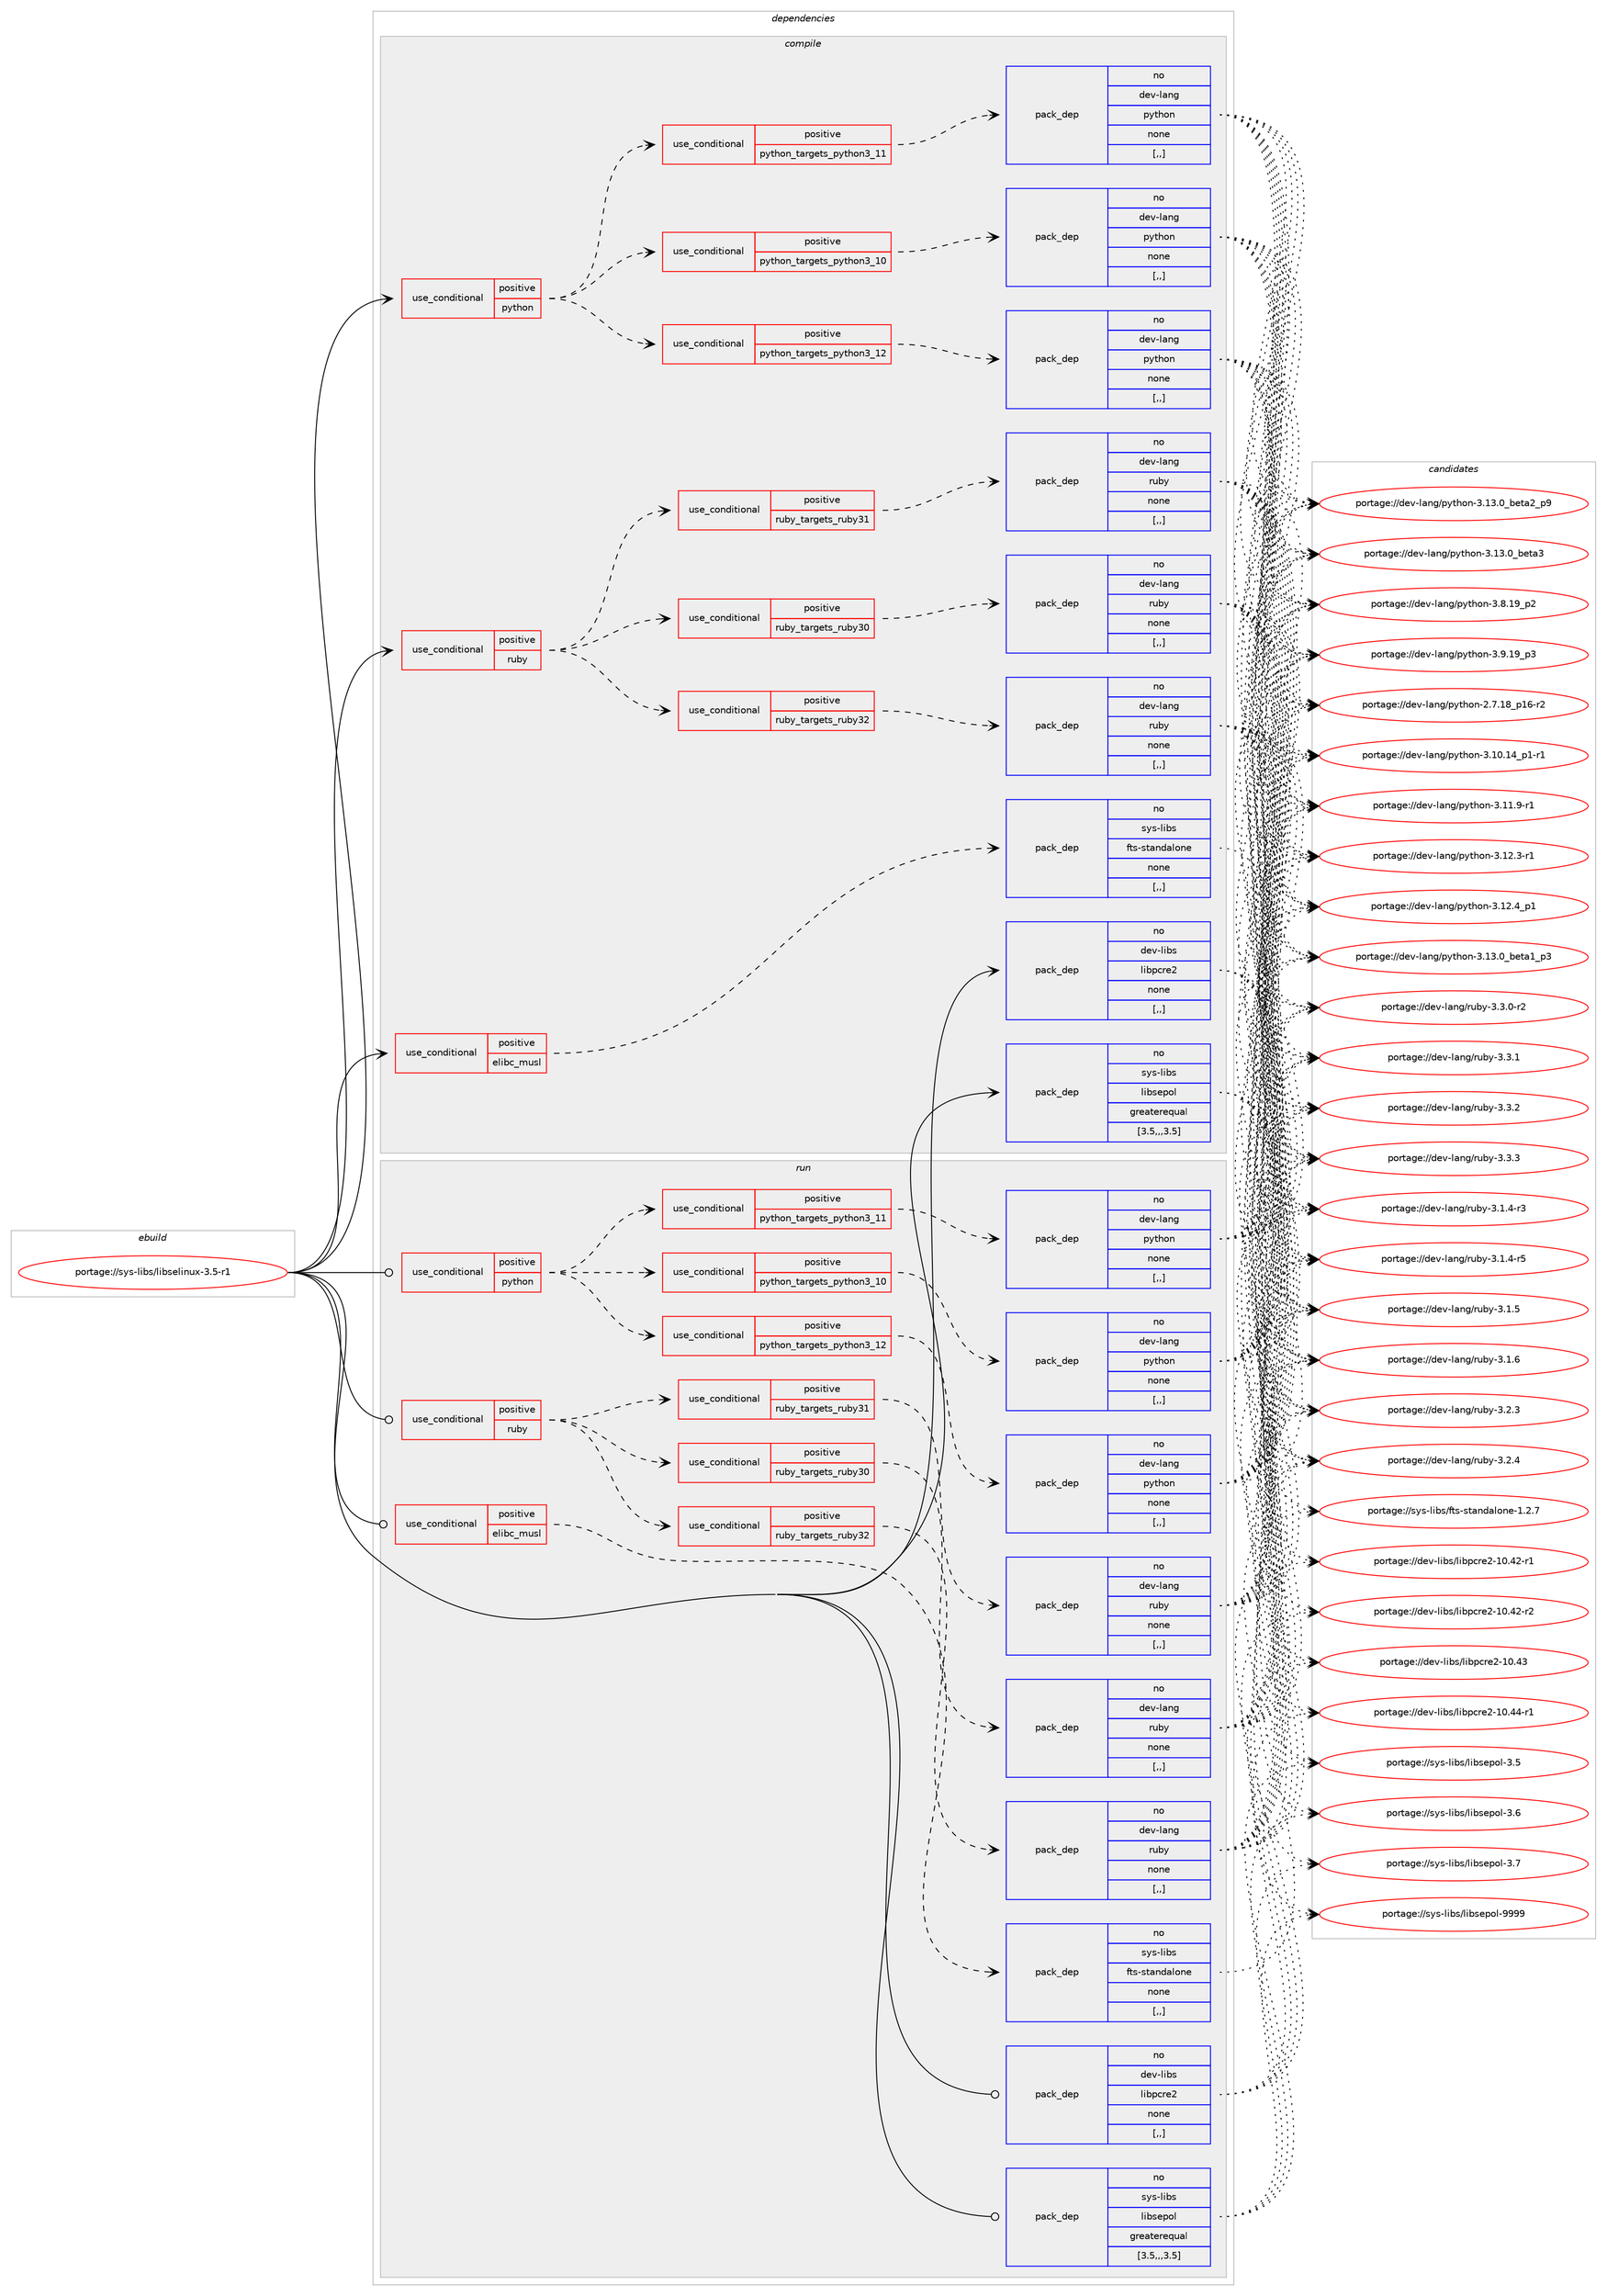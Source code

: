 digraph prolog {

# *************
# Graph options
# *************

newrank=true;
concentrate=true;
compound=true;
graph [rankdir=LR,fontname=Helvetica,fontsize=10,ranksep=1.5];#, ranksep=2.5, nodesep=0.2];
edge  [arrowhead=vee];
node  [fontname=Helvetica,fontsize=10];

# **********
# The ebuild
# **********

subgraph cluster_leftcol {
color=gray;
rank=same;
label=<<i>ebuild</i>>;
id [label="portage://sys-libs/libselinux-3.5-r1", color=red, width=4, href="../sys-libs/libselinux-3.5-r1.svg"];
}

# ****************
# The dependencies
# ****************

subgraph cluster_midcol {
color=gray;
label=<<i>dependencies</i>>;
subgraph cluster_compile {
fillcolor="#eeeeee";
style=filled;
label=<<i>compile</i>>;
subgraph cond114914 {
dependency431349 [label=<<TABLE BORDER="0" CELLBORDER="1" CELLSPACING="0" CELLPADDING="4"><TR><TD ROWSPAN="3" CELLPADDING="10">use_conditional</TD></TR><TR><TD>positive</TD></TR><TR><TD>elibc_musl</TD></TR></TABLE>>, shape=none, color=red];
subgraph pack313510 {
dependency431350 [label=<<TABLE BORDER="0" CELLBORDER="1" CELLSPACING="0" CELLPADDING="4" WIDTH="220"><TR><TD ROWSPAN="6" CELLPADDING="30">pack_dep</TD></TR><TR><TD WIDTH="110">no</TD></TR><TR><TD>sys-libs</TD></TR><TR><TD>fts-standalone</TD></TR><TR><TD>none</TD></TR><TR><TD>[,,]</TD></TR></TABLE>>, shape=none, color=blue];
}
dependency431349:e -> dependency431350:w [weight=20,style="dashed",arrowhead="vee"];
}
id:e -> dependency431349:w [weight=20,style="solid",arrowhead="vee"];
subgraph cond114915 {
dependency431351 [label=<<TABLE BORDER="0" CELLBORDER="1" CELLSPACING="0" CELLPADDING="4"><TR><TD ROWSPAN="3" CELLPADDING="10">use_conditional</TD></TR><TR><TD>positive</TD></TR><TR><TD>python</TD></TR></TABLE>>, shape=none, color=red];
subgraph cond114916 {
dependency431352 [label=<<TABLE BORDER="0" CELLBORDER="1" CELLSPACING="0" CELLPADDING="4"><TR><TD ROWSPAN="3" CELLPADDING="10">use_conditional</TD></TR><TR><TD>positive</TD></TR><TR><TD>python_targets_python3_10</TD></TR></TABLE>>, shape=none, color=red];
subgraph pack313511 {
dependency431353 [label=<<TABLE BORDER="0" CELLBORDER="1" CELLSPACING="0" CELLPADDING="4" WIDTH="220"><TR><TD ROWSPAN="6" CELLPADDING="30">pack_dep</TD></TR><TR><TD WIDTH="110">no</TD></TR><TR><TD>dev-lang</TD></TR><TR><TD>python</TD></TR><TR><TD>none</TD></TR><TR><TD>[,,]</TD></TR></TABLE>>, shape=none, color=blue];
}
dependency431352:e -> dependency431353:w [weight=20,style="dashed",arrowhead="vee"];
}
dependency431351:e -> dependency431352:w [weight=20,style="dashed",arrowhead="vee"];
subgraph cond114917 {
dependency431354 [label=<<TABLE BORDER="0" CELLBORDER="1" CELLSPACING="0" CELLPADDING="4"><TR><TD ROWSPAN="3" CELLPADDING="10">use_conditional</TD></TR><TR><TD>positive</TD></TR><TR><TD>python_targets_python3_11</TD></TR></TABLE>>, shape=none, color=red];
subgraph pack313512 {
dependency431355 [label=<<TABLE BORDER="0" CELLBORDER="1" CELLSPACING="0" CELLPADDING="4" WIDTH="220"><TR><TD ROWSPAN="6" CELLPADDING="30">pack_dep</TD></TR><TR><TD WIDTH="110">no</TD></TR><TR><TD>dev-lang</TD></TR><TR><TD>python</TD></TR><TR><TD>none</TD></TR><TR><TD>[,,]</TD></TR></TABLE>>, shape=none, color=blue];
}
dependency431354:e -> dependency431355:w [weight=20,style="dashed",arrowhead="vee"];
}
dependency431351:e -> dependency431354:w [weight=20,style="dashed",arrowhead="vee"];
subgraph cond114918 {
dependency431356 [label=<<TABLE BORDER="0" CELLBORDER="1" CELLSPACING="0" CELLPADDING="4"><TR><TD ROWSPAN="3" CELLPADDING="10">use_conditional</TD></TR><TR><TD>positive</TD></TR><TR><TD>python_targets_python3_12</TD></TR></TABLE>>, shape=none, color=red];
subgraph pack313513 {
dependency431357 [label=<<TABLE BORDER="0" CELLBORDER="1" CELLSPACING="0" CELLPADDING="4" WIDTH="220"><TR><TD ROWSPAN="6" CELLPADDING="30">pack_dep</TD></TR><TR><TD WIDTH="110">no</TD></TR><TR><TD>dev-lang</TD></TR><TR><TD>python</TD></TR><TR><TD>none</TD></TR><TR><TD>[,,]</TD></TR></TABLE>>, shape=none, color=blue];
}
dependency431356:e -> dependency431357:w [weight=20,style="dashed",arrowhead="vee"];
}
dependency431351:e -> dependency431356:w [weight=20,style="dashed",arrowhead="vee"];
}
id:e -> dependency431351:w [weight=20,style="solid",arrowhead="vee"];
subgraph cond114919 {
dependency431358 [label=<<TABLE BORDER="0" CELLBORDER="1" CELLSPACING="0" CELLPADDING="4"><TR><TD ROWSPAN="3" CELLPADDING="10">use_conditional</TD></TR><TR><TD>positive</TD></TR><TR><TD>ruby</TD></TR></TABLE>>, shape=none, color=red];
subgraph cond114920 {
dependency431359 [label=<<TABLE BORDER="0" CELLBORDER="1" CELLSPACING="0" CELLPADDING="4"><TR><TD ROWSPAN="3" CELLPADDING="10">use_conditional</TD></TR><TR><TD>positive</TD></TR><TR><TD>ruby_targets_ruby30</TD></TR></TABLE>>, shape=none, color=red];
subgraph pack313514 {
dependency431360 [label=<<TABLE BORDER="0" CELLBORDER="1" CELLSPACING="0" CELLPADDING="4" WIDTH="220"><TR><TD ROWSPAN="6" CELLPADDING="30">pack_dep</TD></TR><TR><TD WIDTH="110">no</TD></TR><TR><TD>dev-lang</TD></TR><TR><TD>ruby</TD></TR><TR><TD>none</TD></TR><TR><TD>[,,]</TD></TR></TABLE>>, shape=none, color=blue];
}
dependency431359:e -> dependency431360:w [weight=20,style="dashed",arrowhead="vee"];
}
dependency431358:e -> dependency431359:w [weight=20,style="dashed",arrowhead="vee"];
subgraph cond114921 {
dependency431361 [label=<<TABLE BORDER="0" CELLBORDER="1" CELLSPACING="0" CELLPADDING="4"><TR><TD ROWSPAN="3" CELLPADDING="10">use_conditional</TD></TR><TR><TD>positive</TD></TR><TR><TD>ruby_targets_ruby31</TD></TR></TABLE>>, shape=none, color=red];
subgraph pack313515 {
dependency431362 [label=<<TABLE BORDER="0" CELLBORDER="1" CELLSPACING="0" CELLPADDING="4" WIDTH="220"><TR><TD ROWSPAN="6" CELLPADDING="30">pack_dep</TD></TR><TR><TD WIDTH="110">no</TD></TR><TR><TD>dev-lang</TD></TR><TR><TD>ruby</TD></TR><TR><TD>none</TD></TR><TR><TD>[,,]</TD></TR></TABLE>>, shape=none, color=blue];
}
dependency431361:e -> dependency431362:w [weight=20,style="dashed",arrowhead="vee"];
}
dependency431358:e -> dependency431361:w [weight=20,style="dashed",arrowhead="vee"];
subgraph cond114922 {
dependency431363 [label=<<TABLE BORDER="0" CELLBORDER="1" CELLSPACING="0" CELLPADDING="4"><TR><TD ROWSPAN="3" CELLPADDING="10">use_conditional</TD></TR><TR><TD>positive</TD></TR><TR><TD>ruby_targets_ruby32</TD></TR></TABLE>>, shape=none, color=red];
subgraph pack313516 {
dependency431364 [label=<<TABLE BORDER="0" CELLBORDER="1" CELLSPACING="0" CELLPADDING="4" WIDTH="220"><TR><TD ROWSPAN="6" CELLPADDING="30">pack_dep</TD></TR><TR><TD WIDTH="110">no</TD></TR><TR><TD>dev-lang</TD></TR><TR><TD>ruby</TD></TR><TR><TD>none</TD></TR><TR><TD>[,,]</TD></TR></TABLE>>, shape=none, color=blue];
}
dependency431363:e -> dependency431364:w [weight=20,style="dashed",arrowhead="vee"];
}
dependency431358:e -> dependency431363:w [weight=20,style="dashed",arrowhead="vee"];
}
id:e -> dependency431358:w [weight=20,style="solid",arrowhead="vee"];
subgraph pack313517 {
dependency431365 [label=<<TABLE BORDER="0" CELLBORDER="1" CELLSPACING="0" CELLPADDING="4" WIDTH="220"><TR><TD ROWSPAN="6" CELLPADDING="30">pack_dep</TD></TR><TR><TD WIDTH="110">no</TD></TR><TR><TD>dev-libs</TD></TR><TR><TD>libpcre2</TD></TR><TR><TD>none</TD></TR><TR><TD>[,,]</TD></TR></TABLE>>, shape=none, color=blue];
}
id:e -> dependency431365:w [weight=20,style="solid",arrowhead="vee"];
subgraph pack313518 {
dependency431366 [label=<<TABLE BORDER="0" CELLBORDER="1" CELLSPACING="0" CELLPADDING="4" WIDTH="220"><TR><TD ROWSPAN="6" CELLPADDING="30">pack_dep</TD></TR><TR><TD WIDTH="110">no</TD></TR><TR><TD>sys-libs</TD></TR><TR><TD>libsepol</TD></TR><TR><TD>greaterequal</TD></TR><TR><TD>[3.5,,,3.5]</TD></TR></TABLE>>, shape=none, color=blue];
}
id:e -> dependency431366:w [weight=20,style="solid",arrowhead="vee"];
}
subgraph cluster_compileandrun {
fillcolor="#eeeeee";
style=filled;
label=<<i>compile and run</i>>;
}
subgraph cluster_run {
fillcolor="#eeeeee";
style=filled;
label=<<i>run</i>>;
subgraph cond114923 {
dependency431367 [label=<<TABLE BORDER="0" CELLBORDER="1" CELLSPACING="0" CELLPADDING="4"><TR><TD ROWSPAN="3" CELLPADDING="10">use_conditional</TD></TR><TR><TD>positive</TD></TR><TR><TD>elibc_musl</TD></TR></TABLE>>, shape=none, color=red];
subgraph pack313519 {
dependency431368 [label=<<TABLE BORDER="0" CELLBORDER="1" CELLSPACING="0" CELLPADDING="4" WIDTH="220"><TR><TD ROWSPAN="6" CELLPADDING="30">pack_dep</TD></TR><TR><TD WIDTH="110">no</TD></TR><TR><TD>sys-libs</TD></TR><TR><TD>fts-standalone</TD></TR><TR><TD>none</TD></TR><TR><TD>[,,]</TD></TR></TABLE>>, shape=none, color=blue];
}
dependency431367:e -> dependency431368:w [weight=20,style="dashed",arrowhead="vee"];
}
id:e -> dependency431367:w [weight=20,style="solid",arrowhead="odot"];
subgraph cond114924 {
dependency431369 [label=<<TABLE BORDER="0" CELLBORDER="1" CELLSPACING="0" CELLPADDING="4"><TR><TD ROWSPAN="3" CELLPADDING="10">use_conditional</TD></TR><TR><TD>positive</TD></TR><TR><TD>python</TD></TR></TABLE>>, shape=none, color=red];
subgraph cond114925 {
dependency431370 [label=<<TABLE BORDER="0" CELLBORDER="1" CELLSPACING="0" CELLPADDING="4"><TR><TD ROWSPAN="3" CELLPADDING="10">use_conditional</TD></TR><TR><TD>positive</TD></TR><TR><TD>python_targets_python3_10</TD></TR></TABLE>>, shape=none, color=red];
subgraph pack313520 {
dependency431371 [label=<<TABLE BORDER="0" CELLBORDER="1" CELLSPACING="0" CELLPADDING="4" WIDTH="220"><TR><TD ROWSPAN="6" CELLPADDING="30">pack_dep</TD></TR><TR><TD WIDTH="110">no</TD></TR><TR><TD>dev-lang</TD></TR><TR><TD>python</TD></TR><TR><TD>none</TD></TR><TR><TD>[,,]</TD></TR></TABLE>>, shape=none, color=blue];
}
dependency431370:e -> dependency431371:w [weight=20,style="dashed",arrowhead="vee"];
}
dependency431369:e -> dependency431370:w [weight=20,style="dashed",arrowhead="vee"];
subgraph cond114926 {
dependency431372 [label=<<TABLE BORDER="0" CELLBORDER="1" CELLSPACING="0" CELLPADDING="4"><TR><TD ROWSPAN="3" CELLPADDING="10">use_conditional</TD></TR><TR><TD>positive</TD></TR><TR><TD>python_targets_python3_11</TD></TR></TABLE>>, shape=none, color=red];
subgraph pack313521 {
dependency431373 [label=<<TABLE BORDER="0" CELLBORDER="1" CELLSPACING="0" CELLPADDING="4" WIDTH="220"><TR><TD ROWSPAN="6" CELLPADDING="30">pack_dep</TD></TR><TR><TD WIDTH="110">no</TD></TR><TR><TD>dev-lang</TD></TR><TR><TD>python</TD></TR><TR><TD>none</TD></TR><TR><TD>[,,]</TD></TR></TABLE>>, shape=none, color=blue];
}
dependency431372:e -> dependency431373:w [weight=20,style="dashed",arrowhead="vee"];
}
dependency431369:e -> dependency431372:w [weight=20,style="dashed",arrowhead="vee"];
subgraph cond114927 {
dependency431374 [label=<<TABLE BORDER="0" CELLBORDER="1" CELLSPACING="0" CELLPADDING="4"><TR><TD ROWSPAN="3" CELLPADDING="10">use_conditional</TD></TR><TR><TD>positive</TD></TR><TR><TD>python_targets_python3_12</TD></TR></TABLE>>, shape=none, color=red];
subgraph pack313522 {
dependency431375 [label=<<TABLE BORDER="0" CELLBORDER="1" CELLSPACING="0" CELLPADDING="4" WIDTH="220"><TR><TD ROWSPAN="6" CELLPADDING="30">pack_dep</TD></TR><TR><TD WIDTH="110">no</TD></TR><TR><TD>dev-lang</TD></TR><TR><TD>python</TD></TR><TR><TD>none</TD></TR><TR><TD>[,,]</TD></TR></TABLE>>, shape=none, color=blue];
}
dependency431374:e -> dependency431375:w [weight=20,style="dashed",arrowhead="vee"];
}
dependency431369:e -> dependency431374:w [weight=20,style="dashed",arrowhead="vee"];
}
id:e -> dependency431369:w [weight=20,style="solid",arrowhead="odot"];
subgraph cond114928 {
dependency431376 [label=<<TABLE BORDER="0" CELLBORDER="1" CELLSPACING="0" CELLPADDING="4"><TR><TD ROWSPAN="3" CELLPADDING="10">use_conditional</TD></TR><TR><TD>positive</TD></TR><TR><TD>ruby</TD></TR></TABLE>>, shape=none, color=red];
subgraph cond114929 {
dependency431377 [label=<<TABLE BORDER="0" CELLBORDER="1" CELLSPACING="0" CELLPADDING="4"><TR><TD ROWSPAN="3" CELLPADDING="10">use_conditional</TD></TR><TR><TD>positive</TD></TR><TR><TD>ruby_targets_ruby30</TD></TR></TABLE>>, shape=none, color=red];
subgraph pack313523 {
dependency431378 [label=<<TABLE BORDER="0" CELLBORDER="1" CELLSPACING="0" CELLPADDING="4" WIDTH="220"><TR><TD ROWSPAN="6" CELLPADDING="30">pack_dep</TD></TR><TR><TD WIDTH="110">no</TD></TR><TR><TD>dev-lang</TD></TR><TR><TD>ruby</TD></TR><TR><TD>none</TD></TR><TR><TD>[,,]</TD></TR></TABLE>>, shape=none, color=blue];
}
dependency431377:e -> dependency431378:w [weight=20,style="dashed",arrowhead="vee"];
}
dependency431376:e -> dependency431377:w [weight=20,style="dashed",arrowhead="vee"];
subgraph cond114930 {
dependency431379 [label=<<TABLE BORDER="0" CELLBORDER="1" CELLSPACING="0" CELLPADDING="4"><TR><TD ROWSPAN="3" CELLPADDING="10">use_conditional</TD></TR><TR><TD>positive</TD></TR><TR><TD>ruby_targets_ruby31</TD></TR></TABLE>>, shape=none, color=red];
subgraph pack313524 {
dependency431380 [label=<<TABLE BORDER="0" CELLBORDER="1" CELLSPACING="0" CELLPADDING="4" WIDTH="220"><TR><TD ROWSPAN="6" CELLPADDING="30">pack_dep</TD></TR><TR><TD WIDTH="110">no</TD></TR><TR><TD>dev-lang</TD></TR><TR><TD>ruby</TD></TR><TR><TD>none</TD></TR><TR><TD>[,,]</TD></TR></TABLE>>, shape=none, color=blue];
}
dependency431379:e -> dependency431380:w [weight=20,style="dashed",arrowhead="vee"];
}
dependency431376:e -> dependency431379:w [weight=20,style="dashed",arrowhead="vee"];
subgraph cond114931 {
dependency431381 [label=<<TABLE BORDER="0" CELLBORDER="1" CELLSPACING="0" CELLPADDING="4"><TR><TD ROWSPAN="3" CELLPADDING="10">use_conditional</TD></TR><TR><TD>positive</TD></TR><TR><TD>ruby_targets_ruby32</TD></TR></TABLE>>, shape=none, color=red];
subgraph pack313525 {
dependency431382 [label=<<TABLE BORDER="0" CELLBORDER="1" CELLSPACING="0" CELLPADDING="4" WIDTH="220"><TR><TD ROWSPAN="6" CELLPADDING="30">pack_dep</TD></TR><TR><TD WIDTH="110">no</TD></TR><TR><TD>dev-lang</TD></TR><TR><TD>ruby</TD></TR><TR><TD>none</TD></TR><TR><TD>[,,]</TD></TR></TABLE>>, shape=none, color=blue];
}
dependency431381:e -> dependency431382:w [weight=20,style="dashed",arrowhead="vee"];
}
dependency431376:e -> dependency431381:w [weight=20,style="dashed",arrowhead="vee"];
}
id:e -> dependency431376:w [weight=20,style="solid",arrowhead="odot"];
subgraph pack313526 {
dependency431383 [label=<<TABLE BORDER="0" CELLBORDER="1" CELLSPACING="0" CELLPADDING="4" WIDTH="220"><TR><TD ROWSPAN="6" CELLPADDING="30">pack_dep</TD></TR><TR><TD WIDTH="110">no</TD></TR><TR><TD>dev-libs</TD></TR><TR><TD>libpcre2</TD></TR><TR><TD>none</TD></TR><TR><TD>[,,]</TD></TR></TABLE>>, shape=none, color=blue];
}
id:e -> dependency431383:w [weight=20,style="solid",arrowhead="odot"];
subgraph pack313527 {
dependency431384 [label=<<TABLE BORDER="0" CELLBORDER="1" CELLSPACING="0" CELLPADDING="4" WIDTH="220"><TR><TD ROWSPAN="6" CELLPADDING="30">pack_dep</TD></TR><TR><TD WIDTH="110">no</TD></TR><TR><TD>sys-libs</TD></TR><TR><TD>libsepol</TD></TR><TR><TD>greaterequal</TD></TR><TR><TD>[3.5,,,3.5]</TD></TR></TABLE>>, shape=none, color=blue];
}
id:e -> dependency431384:w [weight=20,style="solid",arrowhead="odot"];
}
}

# **************
# The candidates
# **************

subgraph cluster_choices {
rank=same;
color=gray;
label=<<i>candidates</i>>;

subgraph choice313510 {
color=black;
nodesep=1;
choice115121115451081059811547102116115451151169711010097108111110101454946504655 [label="portage://sys-libs/fts-standalone-1.2.7", color=red, width=4,href="../sys-libs/fts-standalone-1.2.7.svg"];
dependency431350:e -> choice115121115451081059811547102116115451151169711010097108111110101454946504655:w [style=dotted,weight="100"];
}
subgraph choice313511 {
color=black;
nodesep=1;
choice100101118451089711010347112121116104111110455046554649569511249544511450 [label="portage://dev-lang/python-2.7.18_p16-r2", color=red, width=4,href="../dev-lang/python-2.7.18_p16-r2.svg"];
choice100101118451089711010347112121116104111110455146494846495295112494511449 [label="portage://dev-lang/python-3.10.14_p1-r1", color=red, width=4,href="../dev-lang/python-3.10.14_p1-r1.svg"];
choice100101118451089711010347112121116104111110455146494946574511449 [label="portage://dev-lang/python-3.11.9-r1", color=red, width=4,href="../dev-lang/python-3.11.9-r1.svg"];
choice100101118451089711010347112121116104111110455146495046514511449 [label="portage://dev-lang/python-3.12.3-r1", color=red, width=4,href="../dev-lang/python-3.12.3-r1.svg"];
choice100101118451089711010347112121116104111110455146495046529511249 [label="portage://dev-lang/python-3.12.4_p1", color=red, width=4,href="../dev-lang/python-3.12.4_p1.svg"];
choice10010111845108971101034711212111610411111045514649514648959810111697499511251 [label="portage://dev-lang/python-3.13.0_beta1_p3", color=red, width=4,href="../dev-lang/python-3.13.0_beta1_p3.svg"];
choice10010111845108971101034711212111610411111045514649514648959810111697509511257 [label="portage://dev-lang/python-3.13.0_beta2_p9", color=red, width=4,href="../dev-lang/python-3.13.0_beta2_p9.svg"];
choice1001011184510897110103471121211161041111104551464951464895981011169751 [label="portage://dev-lang/python-3.13.0_beta3", color=red, width=4,href="../dev-lang/python-3.13.0_beta3.svg"];
choice100101118451089711010347112121116104111110455146564649579511250 [label="portage://dev-lang/python-3.8.19_p2", color=red, width=4,href="../dev-lang/python-3.8.19_p2.svg"];
choice100101118451089711010347112121116104111110455146574649579511251 [label="portage://dev-lang/python-3.9.19_p3", color=red, width=4,href="../dev-lang/python-3.9.19_p3.svg"];
dependency431353:e -> choice100101118451089711010347112121116104111110455046554649569511249544511450:w [style=dotted,weight="100"];
dependency431353:e -> choice100101118451089711010347112121116104111110455146494846495295112494511449:w [style=dotted,weight="100"];
dependency431353:e -> choice100101118451089711010347112121116104111110455146494946574511449:w [style=dotted,weight="100"];
dependency431353:e -> choice100101118451089711010347112121116104111110455146495046514511449:w [style=dotted,weight="100"];
dependency431353:e -> choice100101118451089711010347112121116104111110455146495046529511249:w [style=dotted,weight="100"];
dependency431353:e -> choice10010111845108971101034711212111610411111045514649514648959810111697499511251:w [style=dotted,weight="100"];
dependency431353:e -> choice10010111845108971101034711212111610411111045514649514648959810111697509511257:w [style=dotted,weight="100"];
dependency431353:e -> choice1001011184510897110103471121211161041111104551464951464895981011169751:w [style=dotted,weight="100"];
dependency431353:e -> choice100101118451089711010347112121116104111110455146564649579511250:w [style=dotted,weight="100"];
dependency431353:e -> choice100101118451089711010347112121116104111110455146574649579511251:w [style=dotted,weight="100"];
}
subgraph choice313512 {
color=black;
nodesep=1;
choice100101118451089711010347112121116104111110455046554649569511249544511450 [label="portage://dev-lang/python-2.7.18_p16-r2", color=red, width=4,href="../dev-lang/python-2.7.18_p16-r2.svg"];
choice100101118451089711010347112121116104111110455146494846495295112494511449 [label="portage://dev-lang/python-3.10.14_p1-r1", color=red, width=4,href="../dev-lang/python-3.10.14_p1-r1.svg"];
choice100101118451089711010347112121116104111110455146494946574511449 [label="portage://dev-lang/python-3.11.9-r1", color=red, width=4,href="../dev-lang/python-3.11.9-r1.svg"];
choice100101118451089711010347112121116104111110455146495046514511449 [label="portage://dev-lang/python-3.12.3-r1", color=red, width=4,href="../dev-lang/python-3.12.3-r1.svg"];
choice100101118451089711010347112121116104111110455146495046529511249 [label="portage://dev-lang/python-3.12.4_p1", color=red, width=4,href="../dev-lang/python-3.12.4_p1.svg"];
choice10010111845108971101034711212111610411111045514649514648959810111697499511251 [label="portage://dev-lang/python-3.13.0_beta1_p3", color=red, width=4,href="../dev-lang/python-3.13.0_beta1_p3.svg"];
choice10010111845108971101034711212111610411111045514649514648959810111697509511257 [label="portage://dev-lang/python-3.13.0_beta2_p9", color=red, width=4,href="../dev-lang/python-3.13.0_beta2_p9.svg"];
choice1001011184510897110103471121211161041111104551464951464895981011169751 [label="portage://dev-lang/python-3.13.0_beta3", color=red, width=4,href="../dev-lang/python-3.13.0_beta3.svg"];
choice100101118451089711010347112121116104111110455146564649579511250 [label="portage://dev-lang/python-3.8.19_p2", color=red, width=4,href="../dev-lang/python-3.8.19_p2.svg"];
choice100101118451089711010347112121116104111110455146574649579511251 [label="portage://dev-lang/python-3.9.19_p3", color=red, width=4,href="../dev-lang/python-3.9.19_p3.svg"];
dependency431355:e -> choice100101118451089711010347112121116104111110455046554649569511249544511450:w [style=dotted,weight="100"];
dependency431355:e -> choice100101118451089711010347112121116104111110455146494846495295112494511449:w [style=dotted,weight="100"];
dependency431355:e -> choice100101118451089711010347112121116104111110455146494946574511449:w [style=dotted,weight="100"];
dependency431355:e -> choice100101118451089711010347112121116104111110455146495046514511449:w [style=dotted,weight="100"];
dependency431355:e -> choice100101118451089711010347112121116104111110455146495046529511249:w [style=dotted,weight="100"];
dependency431355:e -> choice10010111845108971101034711212111610411111045514649514648959810111697499511251:w [style=dotted,weight="100"];
dependency431355:e -> choice10010111845108971101034711212111610411111045514649514648959810111697509511257:w [style=dotted,weight="100"];
dependency431355:e -> choice1001011184510897110103471121211161041111104551464951464895981011169751:w [style=dotted,weight="100"];
dependency431355:e -> choice100101118451089711010347112121116104111110455146564649579511250:w [style=dotted,weight="100"];
dependency431355:e -> choice100101118451089711010347112121116104111110455146574649579511251:w [style=dotted,weight="100"];
}
subgraph choice313513 {
color=black;
nodesep=1;
choice100101118451089711010347112121116104111110455046554649569511249544511450 [label="portage://dev-lang/python-2.7.18_p16-r2", color=red, width=4,href="../dev-lang/python-2.7.18_p16-r2.svg"];
choice100101118451089711010347112121116104111110455146494846495295112494511449 [label="portage://dev-lang/python-3.10.14_p1-r1", color=red, width=4,href="../dev-lang/python-3.10.14_p1-r1.svg"];
choice100101118451089711010347112121116104111110455146494946574511449 [label="portage://dev-lang/python-3.11.9-r1", color=red, width=4,href="../dev-lang/python-3.11.9-r1.svg"];
choice100101118451089711010347112121116104111110455146495046514511449 [label="portage://dev-lang/python-3.12.3-r1", color=red, width=4,href="../dev-lang/python-3.12.3-r1.svg"];
choice100101118451089711010347112121116104111110455146495046529511249 [label="portage://dev-lang/python-3.12.4_p1", color=red, width=4,href="../dev-lang/python-3.12.4_p1.svg"];
choice10010111845108971101034711212111610411111045514649514648959810111697499511251 [label="portage://dev-lang/python-3.13.0_beta1_p3", color=red, width=4,href="../dev-lang/python-3.13.0_beta1_p3.svg"];
choice10010111845108971101034711212111610411111045514649514648959810111697509511257 [label="portage://dev-lang/python-3.13.0_beta2_p9", color=red, width=4,href="../dev-lang/python-3.13.0_beta2_p9.svg"];
choice1001011184510897110103471121211161041111104551464951464895981011169751 [label="portage://dev-lang/python-3.13.0_beta3", color=red, width=4,href="../dev-lang/python-3.13.0_beta3.svg"];
choice100101118451089711010347112121116104111110455146564649579511250 [label="portage://dev-lang/python-3.8.19_p2", color=red, width=4,href="../dev-lang/python-3.8.19_p2.svg"];
choice100101118451089711010347112121116104111110455146574649579511251 [label="portage://dev-lang/python-3.9.19_p3", color=red, width=4,href="../dev-lang/python-3.9.19_p3.svg"];
dependency431357:e -> choice100101118451089711010347112121116104111110455046554649569511249544511450:w [style=dotted,weight="100"];
dependency431357:e -> choice100101118451089711010347112121116104111110455146494846495295112494511449:w [style=dotted,weight="100"];
dependency431357:e -> choice100101118451089711010347112121116104111110455146494946574511449:w [style=dotted,weight="100"];
dependency431357:e -> choice100101118451089711010347112121116104111110455146495046514511449:w [style=dotted,weight="100"];
dependency431357:e -> choice100101118451089711010347112121116104111110455146495046529511249:w [style=dotted,weight="100"];
dependency431357:e -> choice10010111845108971101034711212111610411111045514649514648959810111697499511251:w [style=dotted,weight="100"];
dependency431357:e -> choice10010111845108971101034711212111610411111045514649514648959810111697509511257:w [style=dotted,weight="100"];
dependency431357:e -> choice1001011184510897110103471121211161041111104551464951464895981011169751:w [style=dotted,weight="100"];
dependency431357:e -> choice100101118451089711010347112121116104111110455146564649579511250:w [style=dotted,weight="100"];
dependency431357:e -> choice100101118451089711010347112121116104111110455146574649579511251:w [style=dotted,weight="100"];
}
subgraph choice313514 {
color=black;
nodesep=1;
choice100101118451089711010347114117981214551464946524511451 [label="portage://dev-lang/ruby-3.1.4-r3", color=red, width=4,href="../dev-lang/ruby-3.1.4-r3.svg"];
choice100101118451089711010347114117981214551464946524511453 [label="portage://dev-lang/ruby-3.1.4-r5", color=red, width=4,href="../dev-lang/ruby-3.1.4-r5.svg"];
choice10010111845108971101034711411798121455146494653 [label="portage://dev-lang/ruby-3.1.5", color=red, width=4,href="../dev-lang/ruby-3.1.5.svg"];
choice10010111845108971101034711411798121455146494654 [label="portage://dev-lang/ruby-3.1.6", color=red, width=4,href="../dev-lang/ruby-3.1.6.svg"];
choice10010111845108971101034711411798121455146504651 [label="portage://dev-lang/ruby-3.2.3", color=red, width=4,href="../dev-lang/ruby-3.2.3.svg"];
choice10010111845108971101034711411798121455146504652 [label="portage://dev-lang/ruby-3.2.4", color=red, width=4,href="../dev-lang/ruby-3.2.4.svg"];
choice100101118451089711010347114117981214551465146484511450 [label="portage://dev-lang/ruby-3.3.0-r2", color=red, width=4,href="../dev-lang/ruby-3.3.0-r2.svg"];
choice10010111845108971101034711411798121455146514649 [label="portage://dev-lang/ruby-3.3.1", color=red, width=4,href="../dev-lang/ruby-3.3.1.svg"];
choice10010111845108971101034711411798121455146514650 [label="portage://dev-lang/ruby-3.3.2", color=red, width=4,href="../dev-lang/ruby-3.3.2.svg"];
choice10010111845108971101034711411798121455146514651 [label="portage://dev-lang/ruby-3.3.3", color=red, width=4,href="../dev-lang/ruby-3.3.3.svg"];
dependency431360:e -> choice100101118451089711010347114117981214551464946524511451:w [style=dotted,weight="100"];
dependency431360:e -> choice100101118451089711010347114117981214551464946524511453:w [style=dotted,weight="100"];
dependency431360:e -> choice10010111845108971101034711411798121455146494653:w [style=dotted,weight="100"];
dependency431360:e -> choice10010111845108971101034711411798121455146494654:w [style=dotted,weight="100"];
dependency431360:e -> choice10010111845108971101034711411798121455146504651:w [style=dotted,weight="100"];
dependency431360:e -> choice10010111845108971101034711411798121455146504652:w [style=dotted,weight="100"];
dependency431360:e -> choice100101118451089711010347114117981214551465146484511450:w [style=dotted,weight="100"];
dependency431360:e -> choice10010111845108971101034711411798121455146514649:w [style=dotted,weight="100"];
dependency431360:e -> choice10010111845108971101034711411798121455146514650:w [style=dotted,weight="100"];
dependency431360:e -> choice10010111845108971101034711411798121455146514651:w [style=dotted,weight="100"];
}
subgraph choice313515 {
color=black;
nodesep=1;
choice100101118451089711010347114117981214551464946524511451 [label="portage://dev-lang/ruby-3.1.4-r3", color=red, width=4,href="../dev-lang/ruby-3.1.4-r3.svg"];
choice100101118451089711010347114117981214551464946524511453 [label="portage://dev-lang/ruby-3.1.4-r5", color=red, width=4,href="../dev-lang/ruby-3.1.4-r5.svg"];
choice10010111845108971101034711411798121455146494653 [label="portage://dev-lang/ruby-3.1.5", color=red, width=4,href="../dev-lang/ruby-3.1.5.svg"];
choice10010111845108971101034711411798121455146494654 [label="portage://dev-lang/ruby-3.1.6", color=red, width=4,href="../dev-lang/ruby-3.1.6.svg"];
choice10010111845108971101034711411798121455146504651 [label="portage://dev-lang/ruby-3.2.3", color=red, width=4,href="../dev-lang/ruby-3.2.3.svg"];
choice10010111845108971101034711411798121455146504652 [label="portage://dev-lang/ruby-3.2.4", color=red, width=4,href="../dev-lang/ruby-3.2.4.svg"];
choice100101118451089711010347114117981214551465146484511450 [label="portage://dev-lang/ruby-3.3.0-r2", color=red, width=4,href="../dev-lang/ruby-3.3.0-r2.svg"];
choice10010111845108971101034711411798121455146514649 [label="portage://dev-lang/ruby-3.3.1", color=red, width=4,href="../dev-lang/ruby-3.3.1.svg"];
choice10010111845108971101034711411798121455146514650 [label="portage://dev-lang/ruby-3.3.2", color=red, width=4,href="../dev-lang/ruby-3.3.2.svg"];
choice10010111845108971101034711411798121455146514651 [label="portage://dev-lang/ruby-3.3.3", color=red, width=4,href="../dev-lang/ruby-3.3.3.svg"];
dependency431362:e -> choice100101118451089711010347114117981214551464946524511451:w [style=dotted,weight="100"];
dependency431362:e -> choice100101118451089711010347114117981214551464946524511453:w [style=dotted,weight="100"];
dependency431362:e -> choice10010111845108971101034711411798121455146494653:w [style=dotted,weight="100"];
dependency431362:e -> choice10010111845108971101034711411798121455146494654:w [style=dotted,weight="100"];
dependency431362:e -> choice10010111845108971101034711411798121455146504651:w [style=dotted,weight="100"];
dependency431362:e -> choice10010111845108971101034711411798121455146504652:w [style=dotted,weight="100"];
dependency431362:e -> choice100101118451089711010347114117981214551465146484511450:w [style=dotted,weight="100"];
dependency431362:e -> choice10010111845108971101034711411798121455146514649:w [style=dotted,weight="100"];
dependency431362:e -> choice10010111845108971101034711411798121455146514650:w [style=dotted,weight="100"];
dependency431362:e -> choice10010111845108971101034711411798121455146514651:w [style=dotted,weight="100"];
}
subgraph choice313516 {
color=black;
nodesep=1;
choice100101118451089711010347114117981214551464946524511451 [label="portage://dev-lang/ruby-3.1.4-r3", color=red, width=4,href="../dev-lang/ruby-3.1.4-r3.svg"];
choice100101118451089711010347114117981214551464946524511453 [label="portage://dev-lang/ruby-3.1.4-r5", color=red, width=4,href="../dev-lang/ruby-3.1.4-r5.svg"];
choice10010111845108971101034711411798121455146494653 [label="portage://dev-lang/ruby-3.1.5", color=red, width=4,href="../dev-lang/ruby-3.1.5.svg"];
choice10010111845108971101034711411798121455146494654 [label="portage://dev-lang/ruby-3.1.6", color=red, width=4,href="../dev-lang/ruby-3.1.6.svg"];
choice10010111845108971101034711411798121455146504651 [label="portage://dev-lang/ruby-3.2.3", color=red, width=4,href="../dev-lang/ruby-3.2.3.svg"];
choice10010111845108971101034711411798121455146504652 [label="portage://dev-lang/ruby-3.2.4", color=red, width=4,href="../dev-lang/ruby-3.2.4.svg"];
choice100101118451089711010347114117981214551465146484511450 [label="portage://dev-lang/ruby-3.3.0-r2", color=red, width=4,href="../dev-lang/ruby-3.3.0-r2.svg"];
choice10010111845108971101034711411798121455146514649 [label="portage://dev-lang/ruby-3.3.1", color=red, width=4,href="../dev-lang/ruby-3.3.1.svg"];
choice10010111845108971101034711411798121455146514650 [label="portage://dev-lang/ruby-3.3.2", color=red, width=4,href="../dev-lang/ruby-3.3.2.svg"];
choice10010111845108971101034711411798121455146514651 [label="portage://dev-lang/ruby-3.3.3", color=red, width=4,href="../dev-lang/ruby-3.3.3.svg"];
dependency431364:e -> choice100101118451089711010347114117981214551464946524511451:w [style=dotted,weight="100"];
dependency431364:e -> choice100101118451089711010347114117981214551464946524511453:w [style=dotted,weight="100"];
dependency431364:e -> choice10010111845108971101034711411798121455146494653:w [style=dotted,weight="100"];
dependency431364:e -> choice10010111845108971101034711411798121455146494654:w [style=dotted,weight="100"];
dependency431364:e -> choice10010111845108971101034711411798121455146504651:w [style=dotted,weight="100"];
dependency431364:e -> choice10010111845108971101034711411798121455146504652:w [style=dotted,weight="100"];
dependency431364:e -> choice100101118451089711010347114117981214551465146484511450:w [style=dotted,weight="100"];
dependency431364:e -> choice10010111845108971101034711411798121455146514649:w [style=dotted,weight="100"];
dependency431364:e -> choice10010111845108971101034711411798121455146514650:w [style=dotted,weight="100"];
dependency431364:e -> choice10010111845108971101034711411798121455146514651:w [style=dotted,weight="100"];
}
subgraph choice313517 {
color=black;
nodesep=1;
choice1001011184510810598115471081059811299114101504549484652504511449 [label="portage://dev-libs/libpcre2-10.42-r1", color=red, width=4,href="../dev-libs/libpcre2-10.42-r1.svg"];
choice1001011184510810598115471081059811299114101504549484652504511450 [label="portage://dev-libs/libpcre2-10.42-r2", color=red, width=4,href="../dev-libs/libpcre2-10.42-r2.svg"];
choice100101118451081059811547108105981129911410150454948465251 [label="portage://dev-libs/libpcre2-10.43", color=red, width=4,href="../dev-libs/libpcre2-10.43.svg"];
choice1001011184510810598115471081059811299114101504549484652524511449 [label="portage://dev-libs/libpcre2-10.44-r1", color=red, width=4,href="../dev-libs/libpcre2-10.44-r1.svg"];
dependency431365:e -> choice1001011184510810598115471081059811299114101504549484652504511449:w [style=dotted,weight="100"];
dependency431365:e -> choice1001011184510810598115471081059811299114101504549484652504511450:w [style=dotted,weight="100"];
dependency431365:e -> choice100101118451081059811547108105981129911410150454948465251:w [style=dotted,weight="100"];
dependency431365:e -> choice1001011184510810598115471081059811299114101504549484652524511449:w [style=dotted,weight="100"];
}
subgraph choice313518 {
color=black;
nodesep=1;
choice1151211154510810598115471081059811510111211110845514653 [label="portage://sys-libs/libsepol-3.5", color=red, width=4,href="../sys-libs/libsepol-3.5.svg"];
choice1151211154510810598115471081059811510111211110845514654 [label="portage://sys-libs/libsepol-3.6", color=red, width=4,href="../sys-libs/libsepol-3.6.svg"];
choice1151211154510810598115471081059811510111211110845514655 [label="portage://sys-libs/libsepol-3.7", color=red, width=4,href="../sys-libs/libsepol-3.7.svg"];
choice115121115451081059811547108105981151011121111084557575757 [label="portage://sys-libs/libsepol-9999", color=red, width=4,href="../sys-libs/libsepol-9999.svg"];
dependency431366:e -> choice1151211154510810598115471081059811510111211110845514653:w [style=dotted,weight="100"];
dependency431366:e -> choice1151211154510810598115471081059811510111211110845514654:w [style=dotted,weight="100"];
dependency431366:e -> choice1151211154510810598115471081059811510111211110845514655:w [style=dotted,weight="100"];
dependency431366:e -> choice115121115451081059811547108105981151011121111084557575757:w [style=dotted,weight="100"];
}
subgraph choice313519 {
color=black;
nodesep=1;
choice115121115451081059811547102116115451151169711010097108111110101454946504655 [label="portage://sys-libs/fts-standalone-1.2.7", color=red, width=4,href="../sys-libs/fts-standalone-1.2.7.svg"];
dependency431368:e -> choice115121115451081059811547102116115451151169711010097108111110101454946504655:w [style=dotted,weight="100"];
}
subgraph choice313520 {
color=black;
nodesep=1;
choice100101118451089711010347112121116104111110455046554649569511249544511450 [label="portage://dev-lang/python-2.7.18_p16-r2", color=red, width=4,href="../dev-lang/python-2.7.18_p16-r2.svg"];
choice100101118451089711010347112121116104111110455146494846495295112494511449 [label="portage://dev-lang/python-3.10.14_p1-r1", color=red, width=4,href="../dev-lang/python-3.10.14_p1-r1.svg"];
choice100101118451089711010347112121116104111110455146494946574511449 [label="portage://dev-lang/python-3.11.9-r1", color=red, width=4,href="../dev-lang/python-3.11.9-r1.svg"];
choice100101118451089711010347112121116104111110455146495046514511449 [label="portage://dev-lang/python-3.12.3-r1", color=red, width=4,href="../dev-lang/python-3.12.3-r1.svg"];
choice100101118451089711010347112121116104111110455146495046529511249 [label="portage://dev-lang/python-3.12.4_p1", color=red, width=4,href="../dev-lang/python-3.12.4_p1.svg"];
choice10010111845108971101034711212111610411111045514649514648959810111697499511251 [label="portage://dev-lang/python-3.13.0_beta1_p3", color=red, width=4,href="../dev-lang/python-3.13.0_beta1_p3.svg"];
choice10010111845108971101034711212111610411111045514649514648959810111697509511257 [label="portage://dev-lang/python-3.13.0_beta2_p9", color=red, width=4,href="../dev-lang/python-3.13.0_beta2_p9.svg"];
choice1001011184510897110103471121211161041111104551464951464895981011169751 [label="portage://dev-lang/python-3.13.0_beta3", color=red, width=4,href="../dev-lang/python-3.13.0_beta3.svg"];
choice100101118451089711010347112121116104111110455146564649579511250 [label="portage://dev-lang/python-3.8.19_p2", color=red, width=4,href="../dev-lang/python-3.8.19_p2.svg"];
choice100101118451089711010347112121116104111110455146574649579511251 [label="portage://dev-lang/python-3.9.19_p3", color=red, width=4,href="../dev-lang/python-3.9.19_p3.svg"];
dependency431371:e -> choice100101118451089711010347112121116104111110455046554649569511249544511450:w [style=dotted,weight="100"];
dependency431371:e -> choice100101118451089711010347112121116104111110455146494846495295112494511449:w [style=dotted,weight="100"];
dependency431371:e -> choice100101118451089711010347112121116104111110455146494946574511449:w [style=dotted,weight="100"];
dependency431371:e -> choice100101118451089711010347112121116104111110455146495046514511449:w [style=dotted,weight="100"];
dependency431371:e -> choice100101118451089711010347112121116104111110455146495046529511249:w [style=dotted,weight="100"];
dependency431371:e -> choice10010111845108971101034711212111610411111045514649514648959810111697499511251:w [style=dotted,weight="100"];
dependency431371:e -> choice10010111845108971101034711212111610411111045514649514648959810111697509511257:w [style=dotted,weight="100"];
dependency431371:e -> choice1001011184510897110103471121211161041111104551464951464895981011169751:w [style=dotted,weight="100"];
dependency431371:e -> choice100101118451089711010347112121116104111110455146564649579511250:w [style=dotted,weight="100"];
dependency431371:e -> choice100101118451089711010347112121116104111110455146574649579511251:w [style=dotted,weight="100"];
}
subgraph choice313521 {
color=black;
nodesep=1;
choice100101118451089711010347112121116104111110455046554649569511249544511450 [label="portage://dev-lang/python-2.7.18_p16-r2", color=red, width=4,href="../dev-lang/python-2.7.18_p16-r2.svg"];
choice100101118451089711010347112121116104111110455146494846495295112494511449 [label="portage://dev-lang/python-3.10.14_p1-r1", color=red, width=4,href="../dev-lang/python-3.10.14_p1-r1.svg"];
choice100101118451089711010347112121116104111110455146494946574511449 [label="portage://dev-lang/python-3.11.9-r1", color=red, width=4,href="../dev-lang/python-3.11.9-r1.svg"];
choice100101118451089711010347112121116104111110455146495046514511449 [label="portage://dev-lang/python-3.12.3-r1", color=red, width=4,href="../dev-lang/python-3.12.3-r1.svg"];
choice100101118451089711010347112121116104111110455146495046529511249 [label="portage://dev-lang/python-3.12.4_p1", color=red, width=4,href="../dev-lang/python-3.12.4_p1.svg"];
choice10010111845108971101034711212111610411111045514649514648959810111697499511251 [label="portage://dev-lang/python-3.13.0_beta1_p3", color=red, width=4,href="../dev-lang/python-3.13.0_beta1_p3.svg"];
choice10010111845108971101034711212111610411111045514649514648959810111697509511257 [label="portage://dev-lang/python-3.13.0_beta2_p9", color=red, width=4,href="../dev-lang/python-3.13.0_beta2_p9.svg"];
choice1001011184510897110103471121211161041111104551464951464895981011169751 [label="portage://dev-lang/python-3.13.0_beta3", color=red, width=4,href="../dev-lang/python-3.13.0_beta3.svg"];
choice100101118451089711010347112121116104111110455146564649579511250 [label="portage://dev-lang/python-3.8.19_p2", color=red, width=4,href="../dev-lang/python-3.8.19_p2.svg"];
choice100101118451089711010347112121116104111110455146574649579511251 [label="portage://dev-lang/python-3.9.19_p3", color=red, width=4,href="../dev-lang/python-3.9.19_p3.svg"];
dependency431373:e -> choice100101118451089711010347112121116104111110455046554649569511249544511450:w [style=dotted,weight="100"];
dependency431373:e -> choice100101118451089711010347112121116104111110455146494846495295112494511449:w [style=dotted,weight="100"];
dependency431373:e -> choice100101118451089711010347112121116104111110455146494946574511449:w [style=dotted,weight="100"];
dependency431373:e -> choice100101118451089711010347112121116104111110455146495046514511449:w [style=dotted,weight="100"];
dependency431373:e -> choice100101118451089711010347112121116104111110455146495046529511249:w [style=dotted,weight="100"];
dependency431373:e -> choice10010111845108971101034711212111610411111045514649514648959810111697499511251:w [style=dotted,weight="100"];
dependency431373:e -> choice10010111845108971101034711212111610411111045514649514648959810111697509511257:w [style=dotted,weight="100"];
dependency431373:e -> choice1001011184510897110103471121211161041111104551464951464895981011169751:w [style=dotted,weight="100"];
dependency431373:e -> choice100101118451089711010347112121116104111110455146564649579511250:w [style=dotted,weight="100"];
dependency431373:e -> choice100101118451089711010347112121116104111110455146574649579511251:w [style=dotted,weight="100"];
}
subgraph choice313522 {
color=black;
nodesep=1;
choice100101118451089711010347112121116104111110455046554649569511249544511450 [label="portage://dev-lang/python-2.7.18_p16-r2", color=red, width=4,href="../dev-lang/python-2.7.18_p16-r2.svg"];
choice100101118451089711010347112121116104111110455146494846495295112494511449 [label="portage://dev-lang/python-3.10.14_p1-r1", color=red, width=4,href="../dev-lang/python-3.10.14_p1-r1.svg"];
choice100101118451089711010347112121116104111110455146494946574511449 [label="portage://dev-lang/python-3.11.9-r1", color=red, width=4,href="../dev-lang/python-3.11.9-r1.svg"];
choice100101118451089711010347112121116104111110455146495046514511449 [label="portage://dev-lang/python-3.12.3-r1", color=red, width=4,href="../dev-lang/python-3.12.3-r1.svg"];
choice100101118451089711010347112121116104111110455146495046529511249 [label="portage://dev-lang/python-3.12.4_p1", color=red, width=4,href="../dev-lang/python-3.12.4_p1.svg"];
choice10010111845108971101034711212111610411111045514649514648959810111697499511251 [label="portage://dev-lang/python-3.13.0_beta1_p3", color=red, width=4,href="../dev-lang/python-3.13.0_beta1_p3.svg"];
choice10010111845108971101034711212111610411111045514649514648959810111697509511257 [label="portage://dev-lang/python-3.13.0_beta2_p9", color=red, width=4,href="../dev-lang/python-3.13.0_beta2_p9.svg"];
choice1001011184510897110103471121211161041111104551464951464895981011169751 [label="portage://dev-lang/python-3.13.0_beta3", color=red, width=4,href="../dev-lang/python-3.13.0_beta3.svg"];
choice100101118451089711010347112121116104111110455146564649579511250 [label="portage://dev-lang/python-3.8.19_p2", color=red, width=4,href="../dev-lang/python-3.8.19_p2.svg"];
choice100101118451089711010347112121116104111110455146574649579511251 [label="portage://dev-lang/python-3.9.19_p3", color=red, width=4,href="../dev-lang/python-3.9.19_p3.svg"];
dependency431375:e -> choice100101118451089711010347112121116104111110455046554649569511249544511450:w [style=dotted,weight="100"];
dependency431375:e -> choice100101118451089711010347112121116104111110455146494846495295112494511449:w [style=dotted,weight="100"];
dependency431375:e -> choice100101118451089711010347112121116104111110455146494946574511449:w [style=dotted,weight="100"];
dependency431375:e -> choice100101118451089711010347112121116104111110455146495046514511449:w [style=dotted,weight="100"];
dependency431375:e -> choice100101118451089711010347112121116104111110455146495046529511249:w [style=dotted,weight="100"];
dependency431375:e -> choice10010111845108971101034711212111610411111045514649514648959810111697499511251:w [style=dotted,weight="100"];
dependency431375:e -> choice10010111845108971101034711212111610411111045514649514648959810111697509511257:w [style=dotted,weight="100"];
dependency431375:e -> choice1001011184510897110103471121211161041111104551464951464895981011169751:w [style=dotted,weight="100"];
dependency431375:e -> choice100101118451089711010347112121116104111110455146564649579511250:w [style=dotted,weight="100"];
dependency431375:e -> choice100101118451089711010347112121116104111110455146574649579511251:w [style=dotted,weight="100"];
}
subgraph choice313523 {
color=black;
nodesep=1;
choice100101118451089711010347114117981214551464946524511451 [label="portage://dev-lang/ruby-3.1.4-r3", color=red, width=4,href="../dev-lang/ruby-3.1.4-r3.svg"];
choice100101118451089711010347114117981214551464946524511453 [label="portage://dev-lang/ruby-3.1.4-r5", color=red, width=4,href="../dev-lang/ruby-3.1.4-r5.svg"];
choice10010111845108971101034711411798121455146494653 [label="portage://dev-lang/ruby-3.1.5", color=red, width=4,href="../dev-lang/ruby-3.1.5.svg"];
choice10010111845108971101034711411798121455146494654 [label="portage://dev-lang/ruby-3.1.6", color=red, width=4,href="../dev-lang/ruby-3.1.6.svg"];
choice10010111845108971101034711411798121455146504651 [label="portage://dev-lang/ruby-3.2.3", color=red, width=4,href="../dev-lang/ruby-3.2.3.svg"];
choice10010111845108971101034711411798121455146504652 [label="portage://dev-lang/ruby-3.2.4", color=red, width=4,href="../dev-lang/ruby-3.2.4.svg"];
choice100101118451089711010347114117981214551465146484511450 [label="portage://dev-lang/ruby-3.3.0-r2", color=red, width=4,href="../dev-lang/ruby-3.3.0-r2.svg"];
choice10010111845108971101034711411798121455146514649 [label="portage://dev-lang/ruby-3.3.1", color=red, width=4,href="../dev-lang/ruby-3.3.1.svg"];
choice10010111845108971101034711411798121455146514650 [label="portage://dev-lang/ruby-3.3.2", color=red, width=4,href="../dev-lang/ruby-3.3.2.svg"];
choice10010111845108971101034711411798121455146514651 [label="portage://dev-lang/ruby-3.3.3", color=red, width=4,href="../dev-lang/ruby-3.3.3.svg"];
dependency431378:e -> choice100101118451089711010347114117981214551464946524511451:w [style=dotted,weight="100"];
dependency431378:e -> choice100101118451089711010347114117981214551464946524511453:w [style=dotted,weight="100"];
dependency431378:e -> choice10010111845108971101034711411798121455146494653:w [style=dotted,weight="100"];
dependency431378:e -> choice10010111845108971101034711411798121455146494654:w [style=dotted,weight="100"];
dependency431378:e -> choice10010111845108971101034711411798121455146504651:w [style=dotted,weight="100"];
dependency431378:e -> choice10010111845108971101034711411798121455146504652:w [style=dotted,weight="100"];
dependency431378:e -> choice100101118451089711010347114117981214551465146484511450:w [style=dotted,weight="100"];
dependency431378:e -> choice10010111845108971101034711411798121455146514649:w [style=dotted,weight="100"];
dependency431378:e -> choice10010111845108971101034711411798121455146514650:w [style=dotted,weight="100"];
dependency431378:e -> choice10010111845108971101034711411798121455146514651:w [style=dotted,weight="100"];
}
subgraph choice313524 {
color=black;
nodesep=1;
choice100101118451089711010347114117981214551464946524511451 [label="portage://dev-lang/ruby-3.1.4-r3", color=red, width=4,href="../dev-lang/ruby-3.1.4-r3.svg"];
choice100101118451089711010347114117981214551464946524511453 [label="portage://dev-lang/ruby-3.1.4-r5", color=red, width=4,href="../dev-lang/ruby-3.1.4-r5.svg"];
choice10010111845108971101034711411798121455146494653 [label="portage://dev-lang/ruby-3.1.5", color=red, width=4,href="../dev-lang/ruby-3.1.5.svg"];
choice10010111845108971101034711411798121455146494654 [label="portage://dev-lang/ruby-3.1.6", color=red, width=4,href="../dev-lang/ruby-3.1.6.svg"];
choice10010111845108971101034711411798121455146504651 [label="portage://dev-lang/ruby-3.2.3", color=red, width=4,href="../dev-lang/ruby-3.2.3.svg"];
choice10010111845108971101034711411798121455146504652 [label="portage://dev-lang/ruby-3.2.4", color=red, width=4,href="../dev-lang/ruby-3.2.4.svg"];
choice100101118451089711010347114117981214551465146484511450 [label="portage://dev-lang/ruby-3.3.0-r2", color=red, width=4,href="../dev-lang/ruby-3.3.0-r2.svg"];
choice10010111845108971101034711411798121455146514649 [label="portage://dev-lang/ruby-3.3.1", color=red, width=4,href="../dev-lang/ruby-3.3.1.svg"];
choice10010111845108971101034711411798121455146514650 [label="portage://dev-lang/ruby-3.3.2", color=red, width=4,href="../dev-lang/ruby-3.3.2.svg"];
choice10010111845108971101034711411798121455146514651 [label="portage://dev-lang/ruby-3.3.3", color=red, width=4,href="../dev-lang/ruby-3.3.3.svg"];
dependency431380:e -> choice100101118451089711010347114117981214551464946524511451:w [style=dotted,weight="100"];
dependency431380:e -> choice100101118451089711010347114117981214551464946524511453:w [style=dotted,weight="100"];
dependency431380:e -> choice10010111845108971101034711411798121455146494653:w [style=dotted,weight="100"];
dependency431380:e -> choice10010111845108971101034711411798121455146494654:w [style=dotted,weight="100"];
dependency431380:e -> choice10010111845108971101034711411798121455146504651:w [style=dotted,weight="100"];
dependency431380:e -> choice10010111845108971101034711411798121455146504652:w [style=dotted,weight="100"];
dependency431380:e -> choice100101118451089711010347114117981214551465146484511450:w [style=dotted,weight="100"];
dependency431380:e -> choice10010111845108971101034711411798121455146514649:w [style=dotted,weight="100"];
dependency431380:e -> choice10010111845108971101034711411798121455146514650:w [style=dotted,weight="100"];
dependency431380:e -> choice10010111845108971101034711411798121455146514651:w [style=dotted,weight="100"];
}
subgraph choice313525 {
color=black;
nodesep=1;
choice100101118451089711010347114117981214551464946524511451 [label="portage://dev-lang/ruby-3.1.4-r3", color=red, width=4,href="../dev-lang/ruby-3.1.4-r3.svg"];
choice100101118451089711010347114117981214551464946524511453 [label="portage://dev-lang/ruby-3.1.4-r5", color=red, width=4,href="../dev-lang/ruby-3.1.4-r5.svg"];
choice10010111845108971101034711411798121455146494653 [label="portage://dev-lang/ruby-3.1.5", color=red, width=4,href="../dev-lang/ruby-3.1.5.svg"];
choice10010111845108971101034711411798121455146494654 [label="portage://dev-lang/ruby-3.1.6", color=red, width=4,href="../dev-lang/ruby-3.1.6.svg"];
choice10010111845108971101034711411798121455146504651 [label="portage://dev-lang/ruby-3.2.3", color=red, width=4,href="../dev-lang/ruby-3.2.3.svg"];
choice10010111845108971101034711411798121455146504652 [label="portage://dev-lang/ruby-3.2.4", color=red, width=4,href="../dev-lang/ruby-3.2.4.svg"];
choice100101118451089711010347114117981214551465146484511450 [label="portage://dev-lang/ruby-3.3.0-r2", color=red, width=4,href="../dev-lang/ruby-3.3.0-r2.svg"];
choice10010111845108971101034711411798121455146514649 [label="portage://dev-lang/ruby-3.3.1", color=red, width=4,href="../dev-lang/ruby-3.3.1.svg"];
choice10010111845108971101034711411798121455146514650 [label="portage://dev-lang/ruby-3.3.2", color=red, width=4,href="../dev-lang/ruby-3.3.2.svg"];
choice10010111845108971101034711411798121455146514651 [label="portage://dev-lang/ruby-3.3.3", color=red, width=4,href="../dev-lang/ruby-3.3.3.svg"];
dependency431382:e -> choice100101118451089711010347114117981214551464946524511451:w [style=dotted,weight="100"];
dependency431382:e -> choice100101118451089711010347114117981214551464946524511453:w [style=dotted,weight="100"];
dependency431382:e -> choice10010111845108971101034711411798121455146494653:w [style=dotted,weight="100"];
dependency431382:e -> choice10010111845108971101034711411798121455146494654:w [style=dotted,weight="100"];
dependency431382:e -> choice10010111845108971101034711411798121455146504651:w [style=dotted,weight="100"];
dependency431382:e -> choice10010111845108971101034711411798121455146504652:w [style=dotted,weight="100"];
dependency431382:e -> choice100101118451089711010347114117981214551465146484511450:w [style=dotted,weight="100"];
dependency431382:e -> choice10010111845108971101034711411798121455146514649:w [style=dotted,weight="100"];
dependency431382:e -> choice10010111845108971101034711411798121455146514650:w [style=dotted,weight="100"];
dependency431382:e -> choice10010111845108971101034711411798121455146514651:w [style=dotted,weight="100"];
}
subgraph choice313526 {
color=black;
nodesep=1;
choice1001011184510810598115471081059811299114101504549484652504511449 [label="portage://dev-libs/libpcre2-10.42-r1", color=red, width=4,href="../dev-libs/libpcre2-10.42-r1.svg"];
choice1001011184510810598115471081059811299114101504549484652504511450 [label="portage://dev-libs/libpcre2-10.42-r2", color=red, width=4,href="../dev-libs/libpcre2-10.42-r2.svg"];
choice100101118451081059811547108105981129911410150454948465251 [label="portage://dev-libs/libpcre2-10.43", color=red, width=4,href="../dev-libs/libpcre2-10.43.svg"];
choice1001011184510810598115471081059811299114101504549484652524511449 [label="portage://dev-libs/libpcre2-10.44-r1", color=red, width=4,href="../dev-libs/libpcre2-10.44-r1.svg"];
dependency431383:e -> choice1001011184510810598115471081059811299114101504549484652504511449:w [style=dotted,weight="100"];
dependency431383:e -> choice1001011184510810598115471081059811299114101504549484652504511450:w [style=dotted,weight="100"];
dependency431383:e -> choice100101118451081059811547108105981129911410150454948465251:w [style=dotted,weight="100"];
dependency431383:e -> choice1001011184510810598115471081059811299114101504549484652524511449:w [style=dotted,weight="100"];
}
subgraph choice313527 {
color=black;
nodesep=1;
choice1151211154510810598115471081059811510111211110845514653 [label="portage://sys-libs/libsepol-3.5", color=red, width=4,href="../sys-libs/libsepol-3.5.svg"];
choice1151211154510810598115471081059811510111211110845514654 [label="portage://sys-libs/libsepol-3.6", color=red, width=4,href="../sys-libs/libsepol-3.6.svg"];
choice1151211154510810598115471081059811510111211110845514655 [label="portage://sys-libs/libsepol-3.7", color=red, width=4,href="../sys-libs/libsepol-3.7.svg"];
choice115121115451081059811547108105981151011121111084557575757 [label="portage://sys-libs/libsepol-9999", color=red, width=4,href="../sys-libs/libsepol-9999.svg"];
dependency431384:e -> choice1151211154510810598115471081059811510111211110845514653:w [style=dotted,weight="100"];
dependency431384:e -> choice1151211154510810598115471081059811510111211110845514654:w [style=dotted,weight="100"];
dependency431384:e -> choice1151211154510810598115471081059811510111211110845514655:w [style=dotted,weight="100"];
dependency431384:e -> choice115121115451081059811547108105981151011121111084557575757:w [style=dotted,weight="100"];
}
}

}
